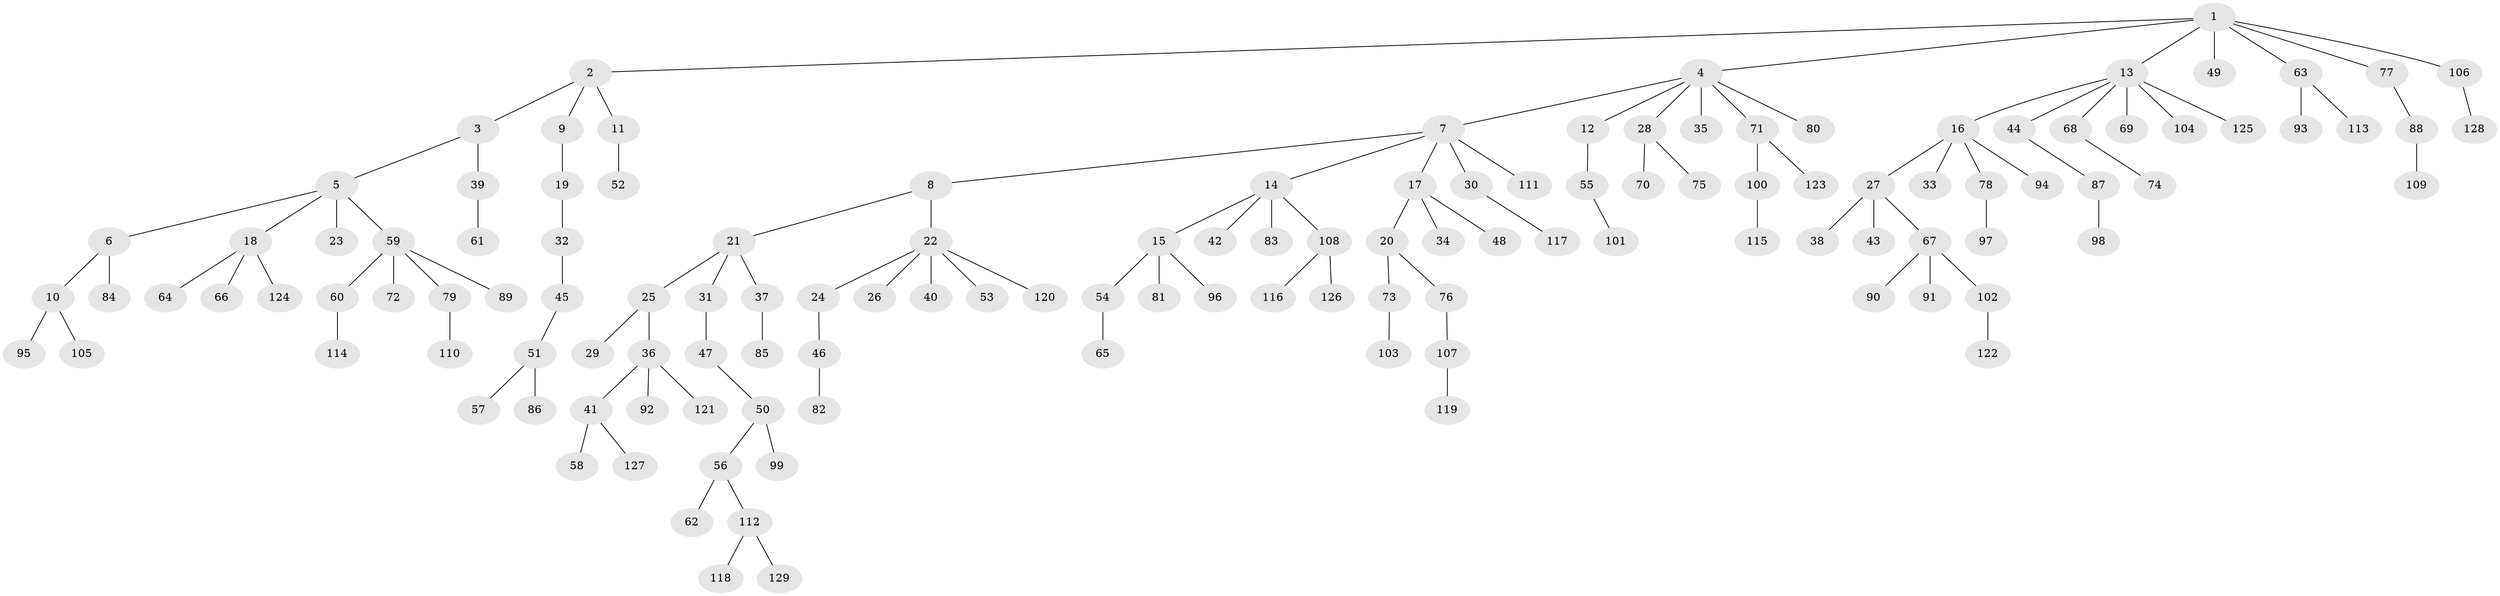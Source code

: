 // Generated by graph-tools (version 1.1) at 2025/50/03/09/25 03:50:20]
// undirected, 129 vertices, 128 edges
graph export_dot {
graph [start="1"]
  node [color=gray90,style=filled];
  1;
  2;
  3;
  4;
  5;
  6;
  7;
  8;
  9;
  10;
  11;
  12;
  13;
  14;
  15;
  16;
  17;
  18;
  19;
  20;
  21;
  22;
  23;
  24;
  25;
  26;
  27;
  28;
  29;
  30;
  31;
  32;
  33;
  34;
  35;
  36;
  37;
  38;
  39;
  40;
  41;
  42;
  43;
  44;
  45;
  46;
  47;
  48;
  49;
  50;
  51;
  52;
  53;
  54;
  55;
  56;
  57;
  58;
  59;
  60;
  61;
  62;
  63;
  64;
  65;
  66;
  67;
  68;
  69;
  70;
  71;
  72;
  73;
  74;
  75;
  76;
  77;
  78;
  79;
  80;
  81;
  82;
  83;
  84;
  85;
  86;
  87;
  88;
  89;
  90;
  91;
  92;
  93;
  94;
  95;
  96;
  97;
  98;
  99;
  100;
  101;
  102;
  103;
  104;
  105;
  106;
  107;
  108;
  109;
  110;
  111;
  112;
  113;
  114;
  115;
  116;
  117;
  118;
  119;
  120;
  121;
  122;
  123;
  124;
  125;
  126;
  127;
  128;
  129;
  1 -- 2;
  1 -- 4;
  1 -- 13;
  1 -- 49;
  1 -- 63;
  1 -- 77;
  1 -- 106;
  2 -- 3;
  2 -- 9;
  2 -- 11;
  3 -- 5;
  3 -- 39;
  4 -- 7;
  4 -- 12;
  4 -- 28;
  4 -- 35;
  4 -- 71;
  4 -- 80;
  5 -- 6;
  5 -- 18;
  5 -- 23;
  5 -- 59;
  6 -- 10;
  6 -- 84;
  7 -- 8;
  7 -- 14;
  7 -- 17;
  7 -- 30;
  7 -- 111;
  8 -- 21;
  8 -- 22;
  9 -- 19;
  10 -- 95;
  10 -- 105;
  11 -- 52;
  12 -- 55;
  13 -- 16;
  13 -- 44;
  13 -- 68;
  13 -- 69;
  13 -- 104;
  13 -- 125;
  14 -- 15;
  14 -- 42;
  14 -- 83;
  14 -- 108;
  15 -- 54;
  15 -- 81;
  15 -- 96;
  16 -- 27;
  16 -- 33;
  16 -- 78;
  16 -- 94;
  17 -- 20;
  17 -- 34;
  17 -- 48;
  18 -- 64;
  18 -- 66;
  18 -- 124;
  19 -- 32;
  20 -- 73;
  20 -- 76;
  21 -- 25;
  21 -- 31;
  21 -- 37;
  22 -- 24;
  22 -- 26;
  22 -- 40;
  22 -- 53;
  22 -- 120;
  24 -- 46;
  25 -- 29;
  25 -- 36;
  27 -- 38;
  27 -- 43;
  27 -- 67;
  28 -- 70;
  28 -- 75;
  30 -- 117;
  31 -- 47;
  32 -- 45;
  36 -- 41;
  36 -- 92;
  36 -- 121;
  37 -- 85;
  39 -- 61;
  41 -- 58;
  41 -- 127;
  44 -- 87;
  45 -- 51;
  46 -- 82;
  47 -- 50;
  50 -- 56;
  50 -- 99;
  51 -- 57;
  51 -- 86;
  54 -- 65;
  55 -- 101;
  56 -- 62;
  56 -- 112;
  59 -- 60;
  59 -- 72;
  59 -- 79;
  59 -- 89;
  60 -- 114;
  63 -- 93;
  63 -- 113;
  67 -- 90;
  67 -- 91;
  67 -- 102;
  68 -- 74;
  71 -- 100;
  71 -- 123;
  73 -- 103;
  76 -- 107;
  77 -- 88;
  78 -- 97;
  79 -- 110;
  87 -- 98;
  88 -- 109;
  100 -- 115;
  102 -- 122;
  106 -- 128;
  107 -- 119;
  108 -- 116;
  108 -- 126;
  112 -- 118;
  112 -- 129;
}
